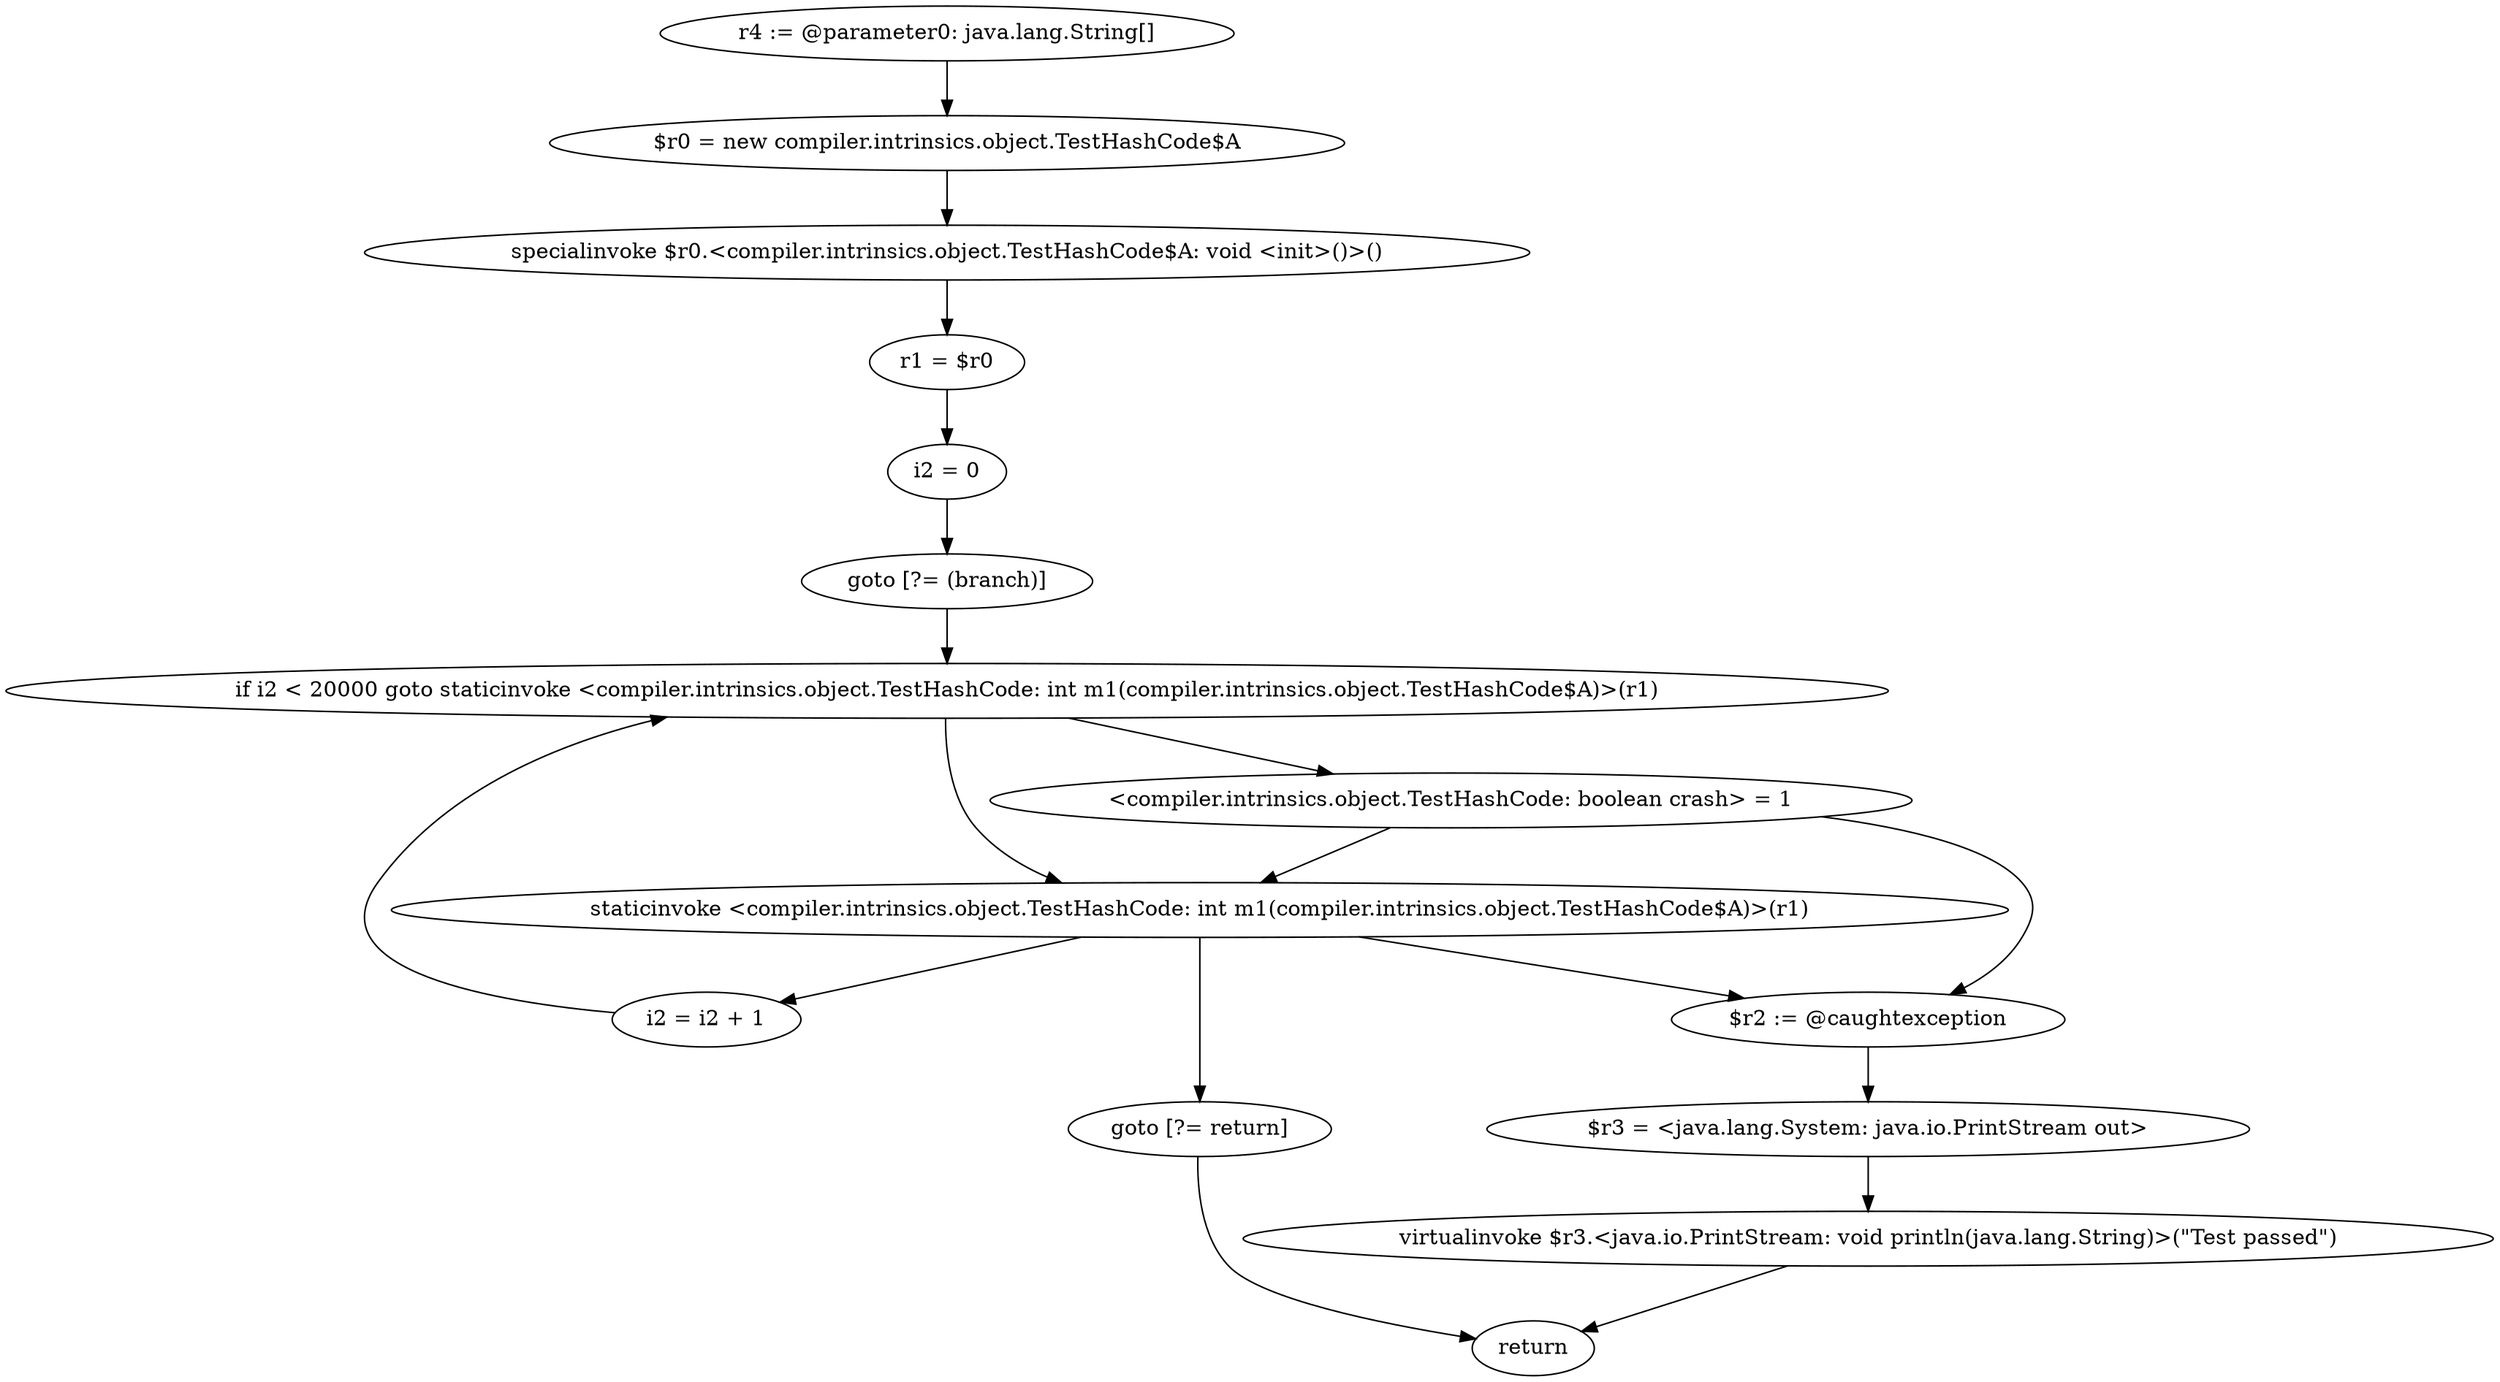 digraph "unitGraph" {
    "r4 := @parameter0: java.lang.String[]"
    "$r0 = new compiler.intrinsics.object.TestHashCode$A"
    "specialinvoke $r0.<compiler.intrinsics.object.TestHashCode$A: void <init>()>()"
    "r1 = $r0"
    "i2 = 0"
    "goto [?= (branch)]"
    "staticinvoke <compiler.intrinsics.object.TestHashCode: int m1(compiler.intrinsics.object.TestHashCode$A)>(r1)"
    "i2 = i2 + 1"
    "if i2 < 20000 goto staticinvoke <compiler.intrinsics.object.TestHashCode: int m1(compiler.intrinsics.object.TestHashCode$A)>(r1)"
    "<compiler.intrinsics.object.TestHashCode: boolean crash> = 1"
    "goto [?= return]"
    "$r2 := @caughtexception"
    "$r3 = <java.lang.System: java.io.PrintStream out>"
    "virtualinvoke $r3.<java.io.PrintStream: void println(java.lang.String)>(\"Test passed\")"
    "return"
    "r4 := @parameter0: java.lang.String[]"->"$r0 = new compiler.intrinsics.object.TestHashCode$A";
    "$r0 = new compiler.intrinsics.object.TestHashCode$A"->"specialinvoke $r0.<compiler.intrinsics.object.TestHashCode$A: void <init>()>()";
    "specialinvoke $r0.<compiler.intrinsics.object.TestHashCode$A: void <init>()>()"->"r1 = $r0";
    "r1 = $r0"->"i2 = 0";
    "i2 = 0"->"goto [?= (branch)]";
    "goto [?= (branch)]"->"if i2 < 20000 goto staticinvoke <compiler.intrinsics.object.TestHashCode: int m1(compiler.intrinsics.object.TestHashCode$A)>(r1)";
    "staticinvoke <compiler.intrinsics.object.TestHashCode: int m1(compiler.intrinsics.object.TestHashCode$A)>(r1)"->"i2 = i2 + 1";
    "i2 = i2 + 1"->"if i2 < 20000 goto staticinvoke <compiler.intrinsics.object.TestHashCode: int m1(compiler.intrinsics.object.TestHashCode$A)>(r1)";
    "if i2 < 20000 goto staticinvoke <compiler.intrinsics.object.TestHashCode: int m1(compiler.intrinsics.object.TestHashCode$A)>(r1)"->"<compiler.intrinsics.object.TestHashCode: boolean crash> = 1";
    "if i2 < 20000 goto staticinvoke <compiler.intrinsics.object.TestHashCode: int m1(compiler.intrinsics.object.TestHashCode$A)>(r1)"->"staticinvoke <compiler.intrinsics.object.TestHashCode: int m1(compiler.intrinsics.object.TestHashCode$A)>(r1)";
    "<compiler.intrinsics.object.TestHashCode: boolean crash> = 1"->"staticinvoke <compiler.intrinsics.object.TestHashCode: int m1(compiler.intrinsics.object.TestHashCode$A)>(r1)";
    "<compiler.intrinsics.object.TestHashCode: boolean crash> = 1"->"$r2 := @caughtexception";
    "staticinvoke <compiler.intrinsics.object.TestHashCode: int m1(compiler.intrinsics.object.TestHashCode$A)>(r1)"->"goto [?= return]";
    "staticinvoke <compiler.intrinsics.object.TestHashCode: int m1(compiler.intrinsics.object.TestHashCode$A)>(r1)"->"$r2 := @caughtexception";
    "goto [?= return]"->"return";
    "$r2 := @caughtexception"->"$r3 = <java.lang.System: java.io.PrintStream out>";
    "$r3 = <java.lang.System: java.io.PrintStream out>"->"virtualinvoke $r3.<java.io.PrintStream: void println(java.lang.String)>(\"Test passed\")";
    "virtualinvoke $r3.<java.io.PrintStream: void println(java.lang.String)>(\"Test passed\")"->"return";
}
